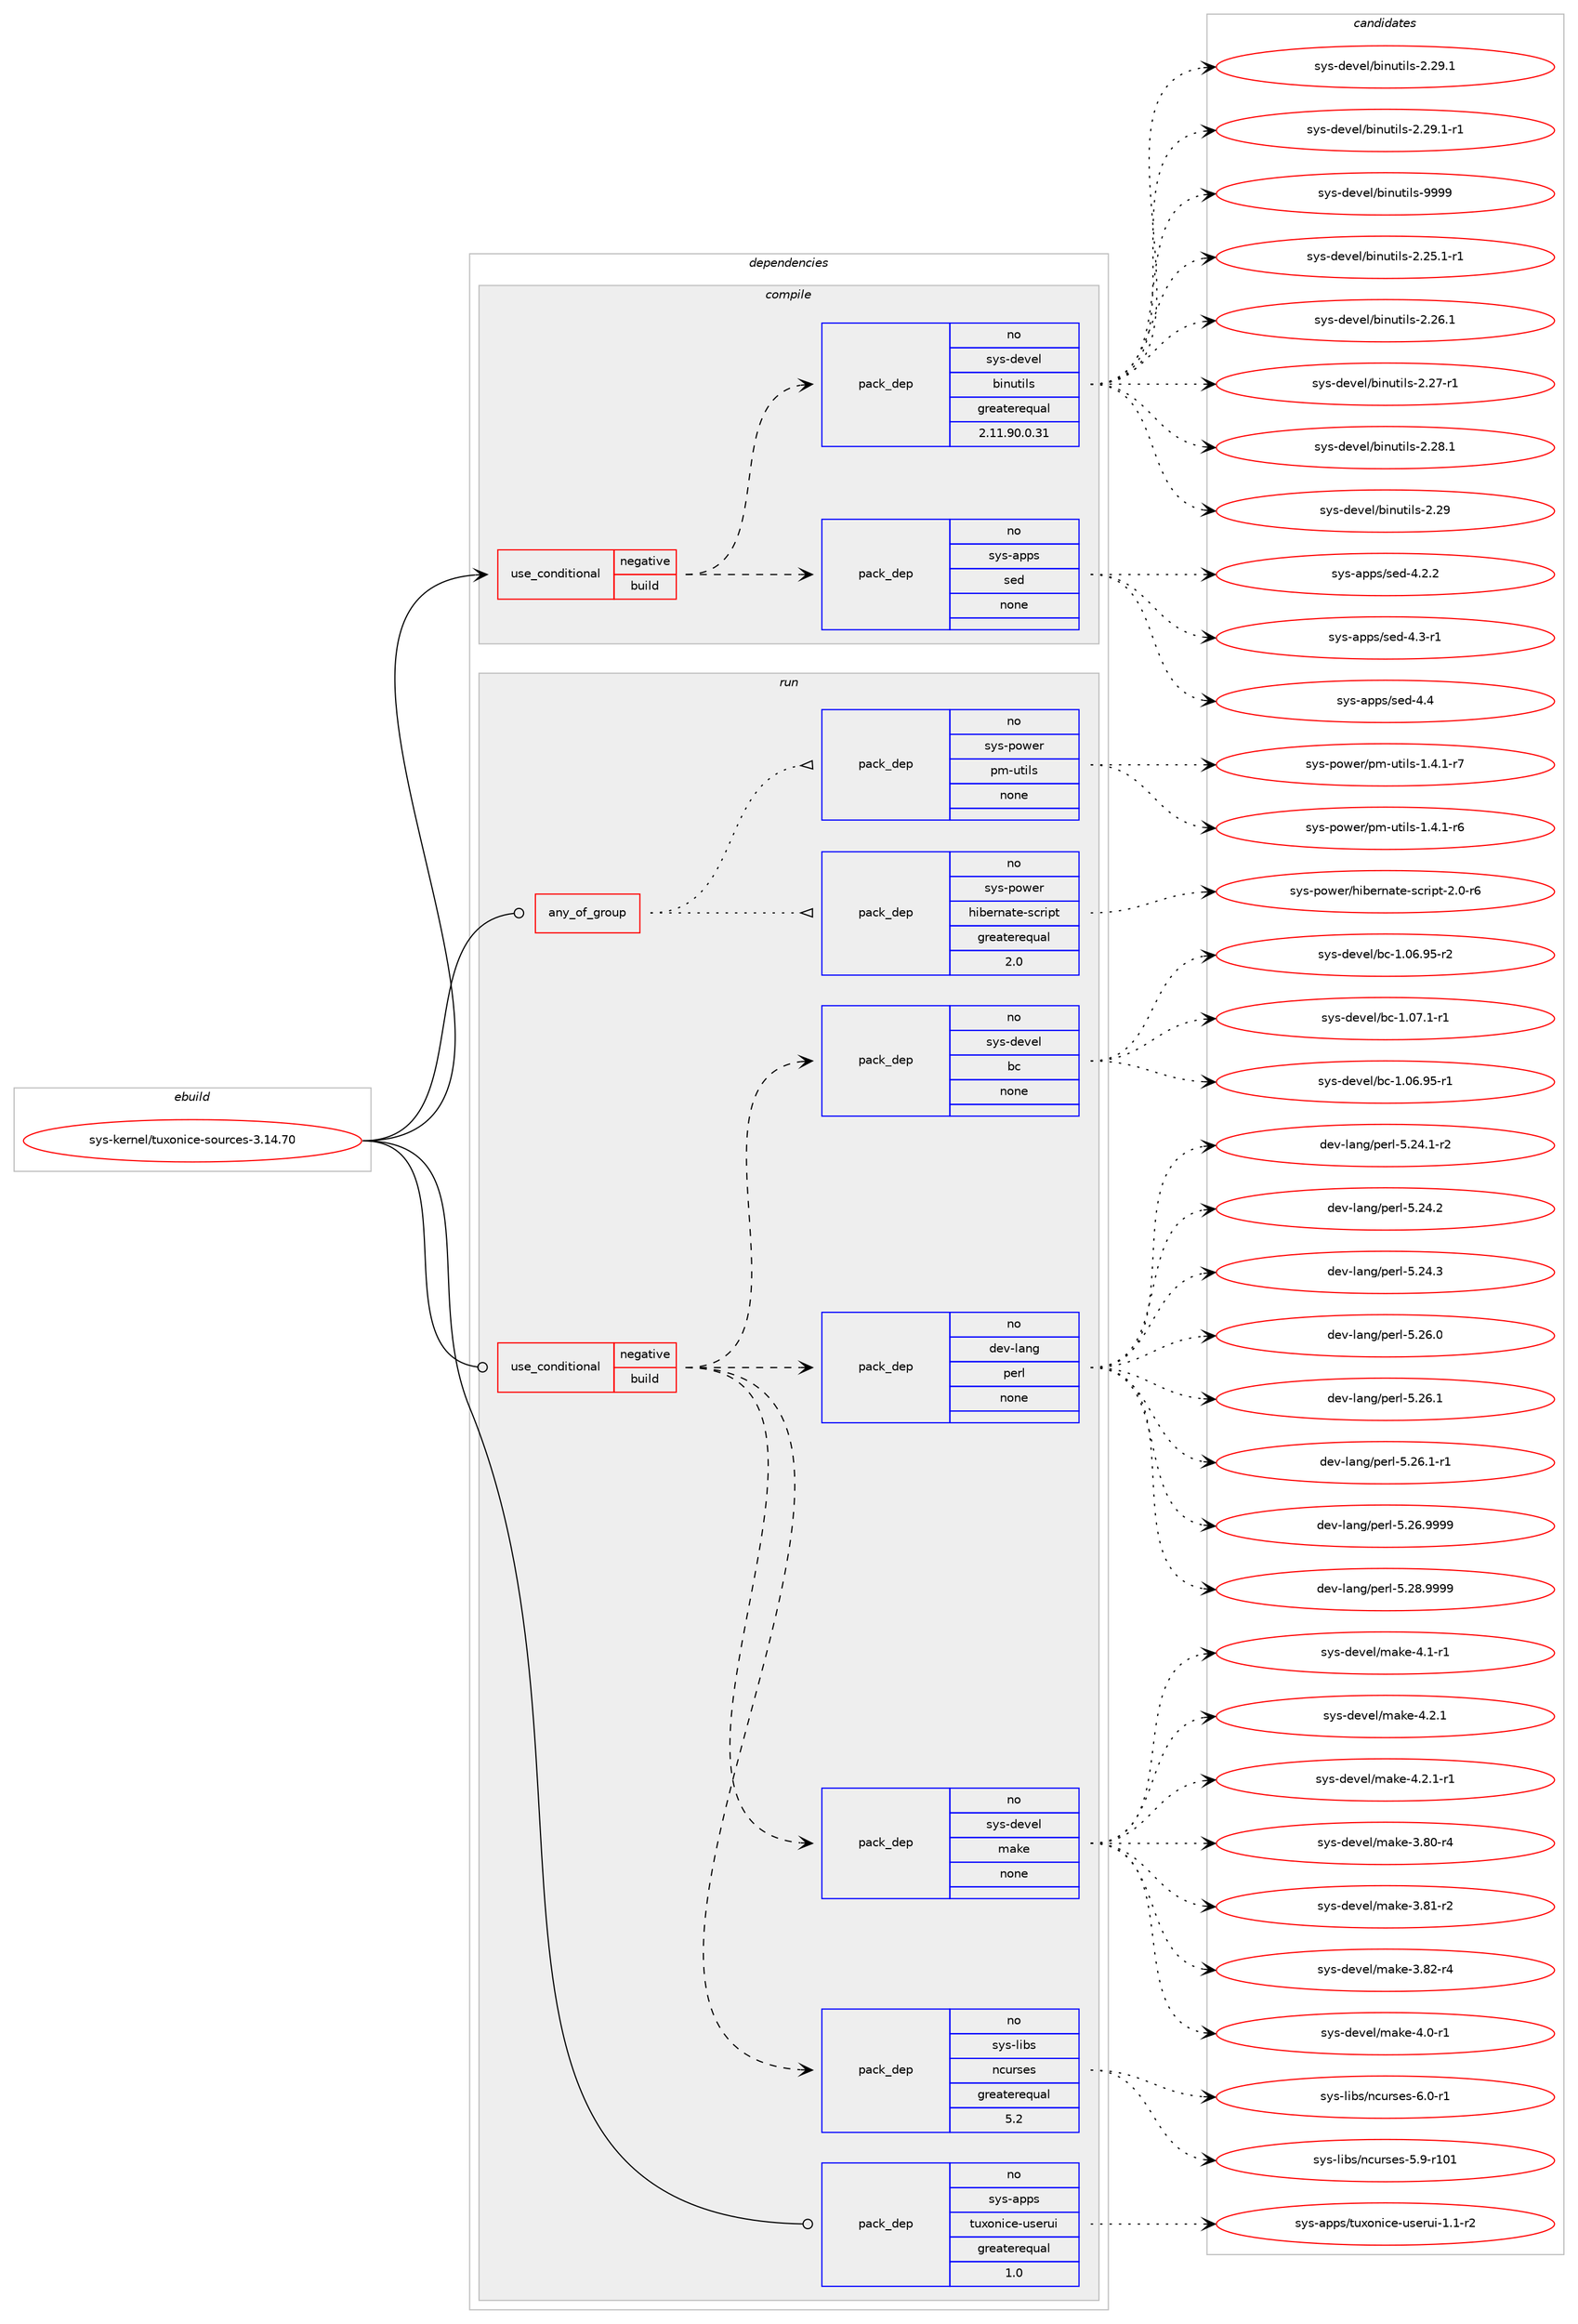 digraph prolog {

# *************
# Graph options
# *************

newrank=true;
concentrate=true;
compound=true;
graph [rankdir=LR,fontname=Helvetica,fontsize=10,ranksep=1.5];#, ranksep=2.5, nodesep=0.2];
edge  [arrowhead=vee];
node  [fontname=Helvetica,fontsize=10];

# **********
# The ebuild
# **********

subgraph cluster_leftcol {
color=gray;
rank=same;
label=<<i>ebuild</i>>;
id [label="sys-kernel/tuxonice-sources-3.14.70", color=red, width=4, href="../sys-kernel/tuxonice-sources-3.14.70.svg"];
}

# ****************
# The dependencies
# ****************

subgraph cluster_midcol {
color=gray;
label=<<i>dependencies</i>>;
subgraph cluster_compile {
fillcolor="#eeeeee";
style=filled;
label=<<i>compile</i>>;
subgraph cond117879 {
dependency493087 [label=<<TABLE BORDER="0" CELLBORDER="1" CELLSPACING="0" CELLPADDING="4"><TR><TD ROWSPAN="3" CELLPADDING="10">use_conditional</TD></TR><TR><TD>negative</TD></TR><TR><TD>build</TD></TR></TABLE>>, shape=none, color=red];
subgraph pack366551 {
dependency493088 [label=<<TABLE BORDER="0" CELLBORDER="1" CELLSPACING="0" CELLPADDING="4" WIDTH="220"><TR><TD ROWSPAN="6" CELLPADDING="30">pack_dep</TD></TR><TR><TD WIDTH="110">no</TD></TR><TR><TD>sys-apps</TD></TR><TR><TD>sed</TD></TR><TR><TD>none</TD></TR><TR><TD></TD></TR></TABLE>>, shape=none, color=blue];
}
dependency493087:e -> dependency493088:w [weight=20,style="dashed",arrowhead="vee"];
subgraph pack366552 {
dependency493089 [label=<<TABLE BORDER="0" CELLBORDER="1" CELLSPACING="0" CELLPADDING="4" WIDTH="220"><TR><TD ROWSPAN="6" CELLPADDING="30">pack_dep</TD></TR><TR><TD WIDTH="110">no</TD></TR><TR><TD>sys-devel</TD></TR><TR><TD>binutils</TD></TR><TR><TD>greaterequal</TD></TR><TR><TD>2.11.90.0.31</TD></TR></TABLE>>, shape=none, color=blue];
}
dependency493087:e -> dependency493089:w [weight=20,style="dashed",arrowhead="vee"];
}
id:e -> dependency493087:w [weight=20,style="solid",arrowhead="vee"];
}
subgraph cluster_compileandrun {
fillcolor="#eeeeee";
style=filled;
label=<<i>compile and run</i>>;
}
subgraph cluster_run {
fillcolor="#eeeeee";
style=filled;
label=<<i>run</i>>;
subgraph any8355 {
dependency493090 [label=<<TABLE BORDER="0" CELLBORDER="1" CELLSPACING="0" CELLPADDING="4"><TR><TD CELLPADDING="10">any_of_group</TD></TR></TABLE>>, shape=none, color=red];subgraph pack366553 {
dependency493091 [label=<<TABLE BORDER="0" CELLBORDER="1" CELLSPACING="0" CELLPADDING="4" WIDTH="220"><TR><TD ROWSPAN="6" CELLPADDING="30">pack_dep</TD></TR><TR><TD WIDTH="110">no</TD></TR><TR><TD>sys-power</TD></TR><TR><TD>hibernate-script</TD></TR><TR><TD>greaterequal</TD></TR><TR><TD>2.0</TD></TR></TABLE>>, shape=none, color=blue];
}
dependency493090:e -> dependency493091:w [weight=20,style="dotted",arrowhead="oinv"];
subgraph pack366554 {
dependency493092 [label=<<TABLE BORDER="0" CELLBORDER="1" CELLSPACING="0" CELLPADDING="4" WIDTH="220"><TR><TD ROWSPAN="6" CELLPADDING="30">pack_dep</TD></TR><TR><TD WIDTH="110">no</TD></TR><TR><TD>sys-power</TD></TR><TR><TD>pm-utils</TD></TR><TR><TD>none</TD></TR><TR><TD></TD></TR></TABLE>>, shape=none, color=blue];
}
dependency493090:e -> dependency493092:w [weight=20,style="dotted",arrowhead="oinv"];
}
id:e -> dependency493090:w [weight=20,style="solid",arrowhead="odot"];
subgraph cond117880 {
dependency493093 [label=<<TABLE BORDER="0" CELLBORDER="1" CELLSPACING="0" CELLPADDING="4"><TR><TD ROWSPAN="3" CELLPADDING="10">use_conditional</TD></TR><TR><TD>negative</TD></TR><TR><TD>build</TD></TR></TABLE>>, shape=none, color=red];
subgraph pack366555 {
dependency493094 [label=<<TABLE BORDER="0" CELLBORDER="1" CELLSPACING="0" CELLPADDING="4" WIDTH="220"><TR><TD ROWSPAN="6" CELLPADDING="30">pack_dep</TD></TR><TR><TD WIDTH="110">no</TD></TR><TR><TD>sys-libs</TD></TR><TR><TD>ncurses</TD></TR><TR><TD>greaterequal</TD></TR><TR><TD>5.2</TD></TR></TABLE>>, shape=none, color=blue];
}
dependency493093:e -> dependency493094:w [weight=20,style="dashed",arrowhead="vee"];
subgraph pack366556 {
dependency493095 [label=<<TABLE BORDER="0" CELLBORDER="1" CELLSPACING="0" CELLPADDING="4" WIDTH="220"><TR><TD ROWSPAN="6" CELLPADDING="30">pack_dep</TD></TR><TR><TD WIDTH="110">no</TD></TR><TR><TD>sys-devel</TD></TR><TR><TD>make</TD></TR><TR><TD>none</TD></TR><TR><TD></TD></TR></TABLE>>, shape=none, color=blue];
}
dependency493093:e -> dependency493095:w [weight=20,style="dashed",arrowhead="vee"];
subgraph pack366557 {
dependency493096 [label=<<TABLE BORDER="0" CELLBORDER="1" CELLSPACING="0" CELLPADDING="4" WIDTH="220"><TR><TD ROWSPAN="6" CELLPADDING="30">pack_dep</TD></TR><TR><TD WIDTH="110">no</TD></TR><TR><TD>dev-lang</TD></TR><TR><TD>perl</TD></TR><TR><TD>none</TD></TR><TR><TD></TD></TR></TABLE>>, shape=none, color=blue];
}
dependency493093:e -> dependency493096:w [weight=20,style="dashed",arrowhead="vee"];
subgraph pack366558 {
dependency493097 [label=<<TABLE BORDER="0" CELLBORDER="1" CELLSPACING="0" CELLPADDING="4" WIDTH="220"><TR><TD ROWSPAN="6" CELLPADDING="30">pack_dep</TD></TR><TR><TD WIDTH="110">no</TD></TR><TR><TD>sys-devel</TD></TR><TR><TD>bc</TD></TR><TR><TD>none</TD></TR><TR><TD></TD></TR></TABLE>>, shape=none, color=blue];
}
dependency493093:e -> dependency493097:w [weight=20,style="dashed",arrowhead="vee"];
}
id:e -> dependency493093:w [weight=20,style="solid",arrowhead="odot"];
subgraph pack366559 {
dependency493098 [label=<<TABLE BORDER="0" CELLBORDER="1" CELLSPACING="0" CELLPADDING="4" WIDTH="220"><TR><TD ROWSPAN="6" CELLPADDING="30">pack_dep</TD></TR><TR><TD WIDTH="110">no</TD></TR><TR><TD>sys-apps</TD></TR><TR><TD>tuxonice-userui</TD></TR><TR><TD>greaterequal</TD></TR><TR><TD>1.0</TD></TR></TABLE>>, shape=none, color=blue];
}
id:e -> dependency493098:w [weight=20,style="solid",arrowhead="odot"];
}
}

# **************
# The candidates
# **************

subgraph cluster_choices {
rank=same;
color=gray;
label=<<i>candidates</i>>;

subgraph choice366551 {
color=black;
nodesep=1;
choice115121115459711211211547115101100455246504650 [label="sys-apps/sed-4.2.2", color=red, width=4,href="../sys-apps/sed-4.2.2.svg"];
choice115121115459711211211547115101100455246514511449 [label="sys-apps/sed-4.3-r1", color=red, width=4,href="../sys-apps/sed-4.3-r1.svg"];
choice11512111545971121121154711510110045524652 [label="sys-apps/sed-4.4", color=red, width=4,href="../sys-apps/sed-4.4.svg"];
dependency493088:e -> choice115121115459711211211547115101100455246504650:w [style=dotted,weight="100"];
dependency493088:e -> choice115121115459711211211547115101100455246514511449:w [style=dotted,weight="100"];
dependency493088:e -> choice11512111545971121121154711510110045524652:w [style=dotted,weight="100"];
}
subgraph choice366552 {
color=black;
nodesep=1;
choice115121115451001011181011084798105110117116105108115455046505346494511449 [label="sys-devel/binutils-2.25.1-r1", color=red, width=4,href="../sys-devel/binutils-2.25.1-r1.svg"];
choice11512111545100101118101108479810511011711610510811545504650544649 [label="sys-devel/binutils-2.26.1", color=red, width=4,href="../sys-devel/binutils-2.26.1.svg"];
choice11512111545100101118101108479810511011711610510811545504650554511449 [label="sys-devel/binutils-2.27-r1", color=red, width=4,href="../sys-devel/binutils-2.27-r1.svg"];
choice11512111545100101118101108479810511011711610510811545504650564649 [label="sys-devel/binutils-2.28.1", color=red, width=4,href="../sys-devel/binutils-2.28.1.svg"];
choice1151211154510010111810110847981051101171161051081154550465057 [label="sys-devel/binutils-2.29", color=red, width=4,href="../sys-devel/binutils-2.29.svg"];
choice11512111545100101118101108479810511011711610510811545504650574649 [label="sys-devel/binutils-2.29.1", color=red, width=4,href="../sys-devel/binutils-2.29.1.svg"];
choice115121115451001011181011084798105110117116105108115455046505746494511449 [label="sys-devel/binutils-2.29.1-r1", color=red, width=4,href="../sys-devel/binutils-2.29.1-r1.svg"];
choice1151211154510010111810110847981051101171161051081154557575757 [label="sys-devel/binutils-9999", color=red, width=4,href="../sys-devel/binutils-9999.svg"];
dependency493089:e -> choice115121115451001011181011084798105110117116105108115455046505346494511449:w [style=dotted,weight="100"];
dependency493089:e -> choice11512111545100101118101108479810511011711610510811545504650544649:w [style=dotted,weight="100"];
dependency493089:e -> choice11512111545100101118101108479810511011711610510811545504650554511449:w [style=dotted,weight="100"];
dependency493089:e -> choice11512111545100101118101108479810511011711610510811545504650564649:w [style=dotted,weight="100"];
dependency493089:e -> choice1151211154510010111810110847981051101171161051081154550465057:w [style=dotted,weight="100"];
dependency493089:e -> choice11512111545100101118101108479810511011711610510811545504650574649:w [style=dotted,weight="100"];
dependency493089:e -> choice115121115451001011181011084798105110117116105108115455046505746494511449:w [style=dotted,weight="100"];
dependency493089:e -> choice1151211154510010111810110847981051101171161051081154557575757:w [style=dotted,weight="100"];
}
subgraph choice366553 {
color=black;
nodesep=1;
choice115121115451121111191011144710410598101114110971161014511599114105112116455046484511454 [label="sys-power/hibernate-script-2.0-r6", color=red, width=4,href="../sys-power/hibernate-script-2.0-r6.svg"];
dependency493091:e -> choice115121115451121111191011144710410598101114110971161014511599114105112116455046484511454:w [style=dotted,weight="100"];
}
subgraph choice366554 {
color=black;
nodesep=1;
choice1151211154511211111910111447112109451171161051081154549465246494511454 [label="sys-power/pm-utils-1.4.1-r6", color=red, width=4,href="../sys-power/pm-utils-1.4.1-r6.svg"];
choice1151211154511211111910111447112109451171161051081154549465246494511455 [label="sys-power/pm-utils-1.4.1-r7", color=red, width=4,href="../sys-power/pm-utils-1.4.1-r7.svg"];
dependency493092:e -> choice1151211154511211111910111447112109451171161051081154549465246494511454:w [style=dotted,weight="100"];
dependency493092:e -> choice1151211154511211111910111447112109451171161051081154549465246494511455:w [style=dotted,weight="100"];
}
subgraph choice366555 {
color=black;
nodesep=1;
choice115121115451081059811547110991171141151011154553465745114494849 [label="sys-libs/ncurses-5.9-r101", color=red, width=4,href="../sys-libs/ncurses-5.9-r101.svg"];
choice11512111545108105981154711099117114115101115455446484511449 [label="sys-libs/ncurses-6.0-r1", color=red, width=4,href="../sys-libs/ncurses-6.0-r1.svg"];
dependency493094:e -> choice115121115451081059811547110991171141151011154553465745114494849:w [style=dotted,weight="100"];
dependency493094:e -> choice11512111545108105981154711099117114115101115455446484511449:w [style=dotted,weight="100"];
}
subgraph choice366556 {
color=black;
nodesep=1;
choice11512111545100101118101108471099710710145514656484511452 [label="sys-devel/make-3.80-r4", color=red, width=4,href="../sys-devel/make-3.80-r4.svg"];
choice11512111545100101118101108471099710710145514656494511450 [label="sys-devel/make-3.81-r2", color=red, width=4,href="../sys-devel/make-3.81-r2.svg"];
choice11512111545100101118101108471099710710145514656504511452 [label="sys-devel/make-3.82-r4", color=red, width=4,href="../sys-devel/make-3.82-r4.svg"];
choice115121115451001011181011084710997107101455246484511449 [label="sys-devel/make-4.0-r1", color=red, width=4,href="../sys-devel/make-4.0-r1.svg"];
choice115121115451001011181011084710997107101455246494511449 [label="sys-devel/make-4.1-r1", color=red, width=4,href="../sys-devel/make-4.1-r1.svg"];
choice115121115451001011181011084710997107101455246504649 [label="sys-devel/make-4.2.1", color=red, width=4,href="../sys-devel/make-4.2.1.svg"];
choice1151211154510010111810110847109971071014552465046494511449 [label="sys-devel/make-4.2.1-r1", color=red, width=4,href="../sys-devel/make-4.2.1-r1.svg"];
dependency493095:e -> choice11512111545100101118101108471099710710145514656484511452:w [style=dotted,weight="100"];
dependency493095:e -> choice11512111545100101118101108471099710710145514656494511450:w [style=dotted,weight="100"];
dependency493095:e -> choice11512111545100101118101108471099710710145514656504511452:w [style=dotted,weight="100"];
dependency493095:e -> choice115121115451001011181011084710997107101455246484511449:w [style=dotted,weight="100"];
dependency493095:e -> choice115121115451001011181011084710997107101455246494511449:w [style=dotted,weight="100"];
dependency493095:e -> choice115121115451001011181011084710997107101455246504649:w [style=dotted,weight="100"];
dependency493095:e -> choice1151211154510010111810110847109971071014552465046494511449:w [style=dotted,weight="100"];
}
subgraph choice366557 {
color=black;
nodesep=1;
choice100101118451089711010347112101114108455346505246494511450 [label="dev-lang/perl-5.24.1-r2", color=red, width=4,href="../dev-lang/perl-5.24.1-r2.svg"];
choice10010111845108971101034711210111410845534650524650 [label="dev-lang/perl-5.24.2", color=red, width=4,href="../dev-lang/perl-5.24.2.svg"];
choice10010111845108971101034711210111410845534650524651 [label="dev-lang/perl-5.24.3", color=red, width=4,href="../dev-lang/perl-5.24.3.svg"];
choice10010111845108971101034711210111410845534650544648 [label="dev-lang/perl-5.26.0", color=red, width=4,href="../dev-lang/perl-5.26.0.svg"];
choice10010111845108971101034711210111410845534650544649 [label="dev-lang/perl-5.26.1", color=red, width=4,href="../dev-lang/perl-5.26.1.svg"];
choice100101118451089711010347112101114108455346505446494511449 [label="dev-lang/perl-5.26.1-r1", color=red, width=4,href="../dev-lang/perl-5.26.1-r1.svg"];
choice10010111845108971101034711210111410845534650544657575757 [label="dev-lang/perl-5.26.9999", color=red, width=4,href="../dev-lang/perl-5.26.9999.svg"];
choice10010111845108971101034711210111410845534650564657575757 [label="dev-lang/perl-5.28.9999", color=red, width=4,href="../dev-lang/perl-5.28.9999.svg"];
dependency493096:e -> choice100101118451089711010347112101114108455346505246494511450:w [style=dotted,weight="100"];
dependency493096:e -> choice10010111845108971101034711210111410845534650524650:w [style=dotted,weight="100"];
dependency493096:e -> choice10010111845108971101034711210111410845534650524651:w [style=dotted,weight="100"];
dependency493096:e -> choice10010111845108971101034711210111410845534650544648:w [style=dotted,weight="100"];
dependency493096:e -> choice10010111845108971101034711210111410845534650544649:w [style=dotted,weight="100"];
dependency493096:e -> choice100101118451089711010347112101114108455346505446494511449:w [style=dotted,weight="100"];
dependency493096:e -> choice10010111845108971101034711210111410845534650544657575757:w [style=dotted,weight="100"];
dependency493096:e -> choice10010111845108971101034711210111410845534650564657575757:w [style=dotted,weight="100"];
}
subgraph choice366558 {
color=black;
nodesep=1;
choice1151211154510010111810110847989945494648544657534511449 [label="sys-devel/bc-1.06.95-r1", color=red, width=4,href="../sys-devel/bc-1.06.95-r1.svg"];
choice1151211154510010111810110847989945494648544657534511450 [label="sys-devel/bc-1.06.95-r2", color=red, width=4,href="../sys-devel/bc-1.06.95-r2.svg"];
choice11512111545100101118101108479899454946485546494511449 [label="sys-devel/bc-1.07.1-r1", color=red, width=4,href="../sys-devel/bc-1.07.1-r1.svg"];
dependency493097:e -> choice1151211154510010111810110847989945494648544657534511449:w [style=dotted,weight="100"];
dependency493097:e -> choice1151211154510010111810110847989945494648544657534511450:w [style=dotted,weight="100"];
dependency493097:e -> choice11512111545100101118101108479899454946485546494511449:w [style=dotted,weight="100"];
}
subgraph choice366559 {
color=black;
nodesep=1;
choice1151211154597112112115471161171201111101059910145117115101114117105454946494511450 [label="sys-apps/tuxonice-userui-1.1-r2", color=red, width=4,href="../sys-apps/tuxonice-userui-1.1-r2.svg"];
dependency493098:e -> choice1151211154597112112115471161171201111101059910145117115101114117105454946494511450:w [style=dotted,weight="100"];
}
}

}
